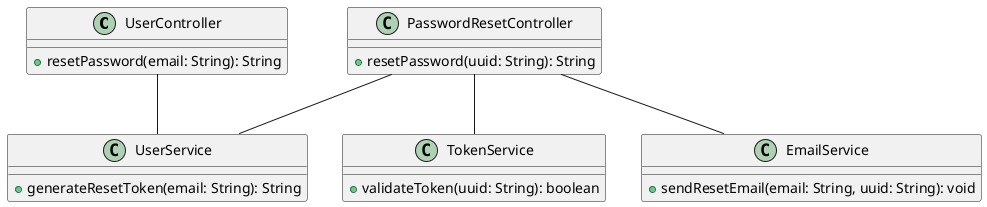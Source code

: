 @startuml
class UserController {
    + resetPassword(email: String): String
}

class PasswordResetController {
    + resetPassword(uuid: String): String
}

class UserService {
    + generateResetToken(email: String): String
}

class TokenService {
    + validateToken(uuid: String): boolean
}

class EmailService {
    + sendResetEmail(email: String, uuid: String): void
}

UserController -- UserService
PasswordResetController -- TokenService
PasswordResetController -- UserService
PasswordResetController -- EmailService
@enduml
